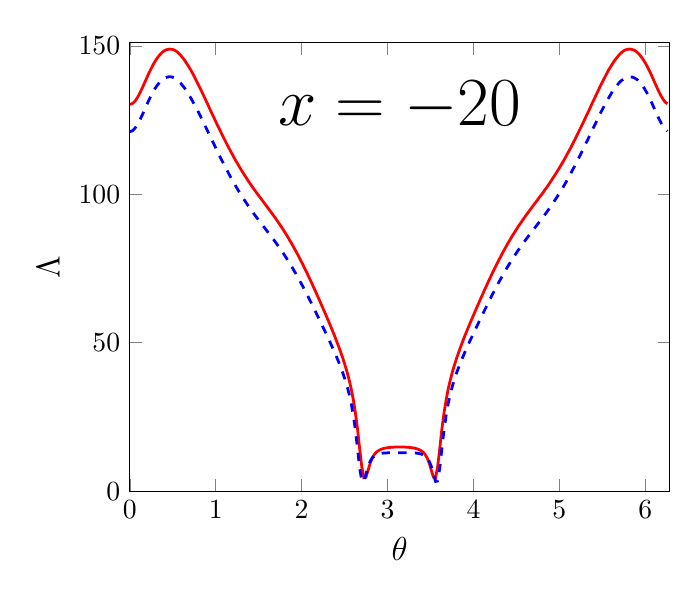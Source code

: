 \begin{tikzpicture}[scale=1]

  \begin{axis}[
    xmin = 0,
    xmax = 6.283,
    ymin = 0,
    ymax = 151,
    xlabel = {\large $\theta$},
    ylabel = {\large ${\Lambda}$},
    ylabel near ticks,
    title style={at={(0.5,0.9)},anchor=north},
    title = {\Huge $x = -20$},
  ]

\addplot[red,line width=1pt] coordinates{
(0.0e+00,1.303e+02)
(2.454e-02,1.305e+02)
(4.909e-02,1.31e+02)
(7.363e-02,1.319e+02)
(9.818e-02,1.331e+02)
(1.227e-01,1.345e+02)
(1.473e-01,1.36e+02)
(1.718e-01,1.376e+02)
(1.964e-01,1.392e+02)
(2.209e-01,1.408e+02)
(2.454e-01,1.422e+02)
(2.7e-01,1.436e+02)
(2.945e-01,1.448e+02)
(3.191e-01,1.459e+02)
(3.436e-01,1.468e+02)
(3.682e-01,1.476e+02)
(3.927e-01,1.482e+02)
(4.172e-01,1.486e+02)
(4.418e-01,1.488e+02)
(4.663e-01,1.489e+02)
(4.909e-01,1.488e+02)
(5.154e-01,1.486e+02)
(5.4e-01,1.482e+02)
(5.645e-01,1.476e+02)
(5.891e-01,1.469e+02)
(6.136e-01,1.46e+02)
(6.381e-01,1.451e+02)
(6.627e-01,1.44e+02)
(6.872e-01,1.429e+02)
(7.118e-01,1.417e+02)
(7.363e-01,1.404e+02)
(7.609e-01,1.39e+02)
(7.854e-01,1.376e+02)
(8.099e-01,1.362e+02)
(8.345e-01,1.347e+02)
(8.59e-01,1.332e+02)
(8.836e-01,1.317e+02)
(9.081e-01,1.302e+02)
(9.327e-01,1.286e+02)
(9.572e-01,1.271e+02)
(9.818e-01,1.256e+02)
(1.006e+00,1.241e+02)
(1.031e+00,1.226e+02)
(1.055e+00,1.212e+02)
(1.08e+00,1.197e+02)
(1.105e+00,1.183e+02)
(1.129e+00,1.169e+02)
(1.154e+00,1.155e+02)
(1.178e+00,1.142e+02)
(1.203e+00,1.129e+02)
(1.227e+00,1.116e+02)
(1.252e+00,1.104e+02)
(1.276e+00,1.092e+02)
(1.301e+00,1.08e+02)
(1.325e+00,1.069e+02)
(1.35e+00,1.058e+02)
(1.374e+00,1.047e+02)
(1.399e+00,1.036e+02)
(1.423e+00,1.026e+02)
(1.448e+00,1.016e+02)
(1.473e+00,1.006e+02)
(1.497e+00,9.966e+01)
(1.522e+00,9.87e+01)
(1.546e+00,9.775e+01)
(1.571e+00,9.681e+01)
(1.595e+00,9.586e+01)
(1.62e+00,9.491e+01)
(1.644e+00,9.395e+01)
(1.669e+00,9.298e+01)
(1.694e+00,9.199e+01)
(1.718e+00,9.097e+01)
(1.743e+00,8.994e+01)
(1.767e+00,8.887e+01)
(1.792e+00,8.778e+01)
(1.816e+00,8.665e+01)
(1.841e+00,8.549e+01)
(1.865e+00,8.43e+01)
(1.89e+00,8.307e+01)
(1.914e+00,8.18e+01)
(1.939e+00,8.05e+01)
(1.964e+00,7.916e+01)
(1.988e+00,7.779e+01)
(2.013e+00,7.639e+01)
(2.037e+00,7.495e+01)
(2.062e+00,7.349e+01)
(2.086e+00,7.2e+01)
(2.111e+00,7.048e+01)
(2.135e+00,6.894e+01)
(2.16e+00,6.738e+01)
(2.184e+00,6.579e+01)
(2.209e+00,6.419e+01)
(2.233e+00,6.258e+01)
(2.258e+00,6.095e+01)
(2.283e+00,5.93e+01)
(2.307e+00,5.763e+01)
(2.332e+00,5.594e+01)
(2.356e+00,5.422e+01)
(2.381e+00,5.247e+01)
(2.405e+00,5.067e+01)
(2.43e+00,4.88e+01)
(2.454e+00,4.686e+01)
(2.479e+00,4.48e+01)
(2.503e+00,4.259e+01)
(2.528e+00,4.019e+01)
(2.553e+00,3.749e+01)
(2.577e+00,3.441e+01)
(2.602e+00,3.075e+01)
(2.626e+00,2.629e+01)
(2.651e+00,2.08e+01)
(2.675e+00,1.437e+01)
(2.7e+00,8.178e+00)
(2.724e+00,4.533e+00)
(2.749e+00,4.719e+00)
(2.773e+00,7.011e+00)
(2.798e+00,9.443e+00)
(2.822e+00,1.122e+01)
(2.847e+00,1.241e+01)
(2.872e+00,1.318e+01)
(2.896e+00,1.37e+01)
(2.921e+00,1.405e+01)
(2.945e+00,1.43e+01)
(2.97e+00,1.448e+01)
(2.994e+00,1.461e+01)
(3.019e+00,1.47e+01)
(3.043e+00,1.478e+01)
(3.068e+00,1.482e+01)
(3.092e+00,1.486e+01)
(3.117e+00,1.488e+01)
(3.142e+00,1.489e+01)
(3.166e+00,1.488e+01)
(3.191e+00,1.486e+01)
(3.215e+00,1.482e+01)
(3.24e+00,1.478e+01)
(3.264e+00,1.47e+01)
(3.289e+00,1.461e+01)
(3.313e+00,1.448e+01)
(3.338e+00,1.43e+01)
(3.362e+00,1.405e+01)
(3.387e+00,1.37e+01)
(3.412e+00,1.318e+01)
(3.436e+00,1.241e+01)
(3.461e+00,1.122e+01)
(3.485e+00,9.443e+00)
(3.51e+00,7.011e+00)
(3.534e+00,4.719e+00)
(3.559e+00,4.533e+00)
(3.583e+00,8.178e+00)
(3.608e+00,1.437e+01)
(3.632e+00,2.08e+01)
(3.657e+00,2.629e+01)
(3.682e+00,3.075e+01)
(3.706e+00,3.441e+01)
(3.731e+00,3.749e+01)
(3.755e+00,4.019e+01)
(3.78e+00,4.259e+01)
(3.804e+00,4.48e+01)
(3.829e+00,4.686e+01)
(3.853e+00,4.88e+01)
(3.878e+00,5.067e+01)
(3.902e+00,5.247e+01)
(3.927e+00,5.422e+01)
(3.951e+00,5.594e+01)
(3.976e+00,5.763e+01)
(4.001e+00,5.93e+01)
(4.025e+00,6.095e+01)
(4.05e+00,6.258e+01)
(4.074e+00,6.419e+01)
(4.099e+00,6.579e+01)
(4.123e+00,6.738e+01)
(4.148e+00,6.894e+01)
(4.172e+00,7.048e+01)
(4.197e+00,7.2e+01)
(4.221e+00,7.349e+01)
(4.246e+00,7.495e+01)
(4.271e+00,7.639e+01)
(4.295e+00,7.779e+01)
(4.32e+00,7.916e+01)
(4.344e+00,8.05e+01)
(4.369e+00,8.18e+01)
(4.393e+00,8.307e+01)
(4.418e+00,8.43e+01)
(4.442e+00,8.549e+01)
(4.467e+00,8.665e+01)
(4.492e+00,8.778e+01)
(4.516e+00,8.887e+01)
(4.541e+00,8.994e+01)
(4.565e+00,9.097e+01)
(4.59e+00,9.199e+01)
(4.614e+00,9.298e+01)
(4.639e+00,9.395e+01)
(4.663e+00,9.491e+01)
(4.688e+00,9.586e+01)
(4.712e+00,9.681e+01)
(4.737e+00,9.775e+01)
(4.761e+00,9.87e+01)
(4.786e+00,9.966e+01)
(4.811e+00,1.006e+02)
(4.835e+00,1.016e+02)
(4.86e+00,1.026e+02)
(4.884e+00,1.036e+02)
(4.909e+00,1.047e+02)
(4.933e+00,1.058e+02)
(4.958e+00,1.069e+02)
(4.982e+00,1.08e+02)
(5.007e+00,1.092e+02)
(5.032e+00,1.104e+02)
(5.056e+00,1.116e+02)
(5.08e+00,1.129e+02)
(5.105e+00,1.142e+02)
(5.13e+00,1.155e+02)
(5.154e+00,1.169e+02)
(5.179e+00,1.183e+02)
(5.203e+00,1.197e+02)
(5.228e+00,1.212e+02)
(5.252e+00,1.226e+02)
(5.277e+00,1.241e+02)
(5.301e+00,1.256e+02)
(5.326e+00,1.271e+02)
(5.351e+00,1.286e+02)
(5.375e+00,1.302e+02)
(5.4e+00,1.317e+02)
(5.424e+00,1.332e+02)
(5.449e+00,1.347e+02)
(5.473e+00,1.362e+02)
(5.498e+00,1.376e+02)
(5.522e+00,1.39e+02)
(5.547e+00,1.404e+02)
(5.571e+00,1.417e+02)
(5.596e+00,1.429e+02)
(5.62e+00,1.44e+02)
(5.645e+00,1.451e+02)
(5.67e+00,1.46e+02)
(5.694e+00,1.469e+02)
(5.719e+00,1.476e+02)
(5.743e+00,1.482e+02)
(5.768e+00,1.486e+02)
(5.792e+00,1.488e+02)
(5.817e+00,1.489e+02)
(5.841e+00,1.488e+02)
(5.866e+00,1.486e+02)
(5.891e+00,1.482e+02)
(5.915e+00,1.476e+02)
(5.94e+00,1.468e+02)
(5.964e+00,1.459e+02)
(5.989e+00,1.448e+02)
(6.013e+00,1.436e+02)
(6.038e+00,1.422e+02)
(6.062e+00,1.408e+02)
(6.087e+00,1.392e+02)
(6.111e+00,1.376e+02)
(6.136e+00,1.36e+02)
(6.16e+00,1.345e+02)
(6.185e+00,1.331e+02)
(6.21e+00,1.319e+02)
(6.234e+00,1.31e+02)
(6.259e+00,1.305e+02)
};



\addplot[blue,dashed,line width=1pt] coordinates{
(0.0e+00,1.211e+02)
(2.454e-02,1.213e+02)
(4.909e-02,1.219e+02)
(7.363e-02,1.228e+02)
(9.818e-02,1.24e+02)
(1.227e-01,1.254e+02)
(1.473e-01,1.269e+02)
(1.718e-01,1.285e+02)
(1.964e-01,1.301e+02)
(2.209e-01,1.317e+02)
(2.454e-01,1.331e+02)
(2.7e-01,1.345e+02)
(2.945e-01,1.357e+02)
(3.191e-01,1.367e+02)
(3.436e-01,1.376e+02)
(3.682e-01,1.384e+02)
(3.927e-01,1.389e+02)
(4.172e-01,1.393e+02)
(4.418e-01,1.395e+02)
(4.663e-01,1.396e+02)
(4.909e-01,1.395e+02)
(5.154e-01,1.392e+02)
(5.4e-01,1.387e+02)
(5.645e-01,1.382e+02)
(5.891e-01,1.375e+02)
(6.136e-01,1.366e+02)
(6.381e-01,1.357e+02)
(6.627e-01,1.347e+02)
(6.872e-01,1.335e+02)
(7.118e-01,1.323e+02)
(7.363e-01,1.31e+02)
(7.609e-01,1.297e+02)
(7.854e-01,1.284e+02)
(8.099e-01,1.27e+02)
(8.345e-01,1.255e+02)
(8.59e-01,1.24e+02)
(8.836e-01,1.226e+02)
(9.081e-01,1.211e+02)
(9.327e-01,1.196e+02)
(9.572e-01,1.181e+02)
(9.818e-01,1.167e+02)
(1.006e+00,1.152e+02)
(1.031e+00,1.137e+02)
(1.055e+00,1.123e+02)
(1.08e+00,1.109e+02)
(1.105e+00,1.095e+02)
(1.129e+00,1.082e+02)
(1.154e+00,1.068e+02)
(1.178e+00,1.055e+02)
(1.203e+00,1.042e+02)
(1.227e+00,1.03e+02)
(1.252e+00,1.018e+02)
(1.276e+00,1.006e+02)
(1.301e+00,9.95e+01)
(1.325e+00,9.84e+01)
(1.35e+00,9.731e+01)
(1.374e+00,9.627e+01)
(1.399e+00,9.524e+01)
(1.423e+00,9.425e+01)
(1.448e+00,9.326e+01)
(1.473e+00,9.232e+01)
(1.497e+00,9.137e+01)
(1.522e+00,9.045e+01)
(1.546e+00,8.952e+01)
(1.571e+00,8.861e+01)
(1.595e+00,8.769e+01)
(1.62e+00,8.678e+01)
(1.644e+00,8.584e+01)
(1.669e+00,8.49e+01)
(1.694e+00,8.393e+01)
(1.718e+00,8.296e+01)
(1.743e+00,8.195e+01)
(1.767e+00,8.093e+01)
(1.792e+00,7.987e+01)
(1.816e+00,7.879e+01)
(1.841e+00,7.768e+01)
(1.865e+00,7.653e+01)
(1.89e+00,7.535e+01)
(1.914e+00,7.414e+01)
(1.939e+00,7.29e+01)
(1.964e+00,7.163e+01)
(1.988e+00,7.033e+01)
(2.013e+00,6.9e+01)
(2.037e+00,6.764e+01)
(2.062e+00,6.627e+01)
(2.086e+00,6.487e+01)
(2.111e+00,6.345e+01)
(2.135e+00,6.201e+01)
(2.16e+00,6.056e+01)
(2.184e+00,5.91e+01)
(2.209e+00,5.763e+01)
(2.233e+00,5.614e+01)
(2.258e+00,5.465e+01)
(2.283e+00,5.315e+01)
(2.307e+00,5.163e+01)
(2.332e+00,5.01e+01)
(2.356e+00,4.854e+01)
(2.381e+00,4.694e+01)
(2.405e+00,4.53e+01)
(2.43e+00,4.359e+01)
(2.454e+00,4.179e+01)
(2.479e+00,3.986e+01)
(2.503e+00,3.776e+01)
(2.528e+00,3.542e+01)
(2.553e+00,3.271e+01)
(2.577e+00,2.949e+01)
(2.602e+00,2.55e+01)
(2.626e+00,2.046e+01)
(2.651e+00,1.423e+01)
(2.675e+00,7.749e+00)
(2.7e+00,3.432e+00)
(2.724e+00,3.268e+00)
(2.749e+00,5.711e+00)
(2.773e+00,8.273e+00)
(2.798e+00,1.008e+01)
(2.822e+00,1.118e+01)
(2.847e+00,1.187e+01)
(2.872e+00,1.227e+01)
(2.896e+00,1.254e+01)
(2.921e+00,1.27e+01)
(2.945e+00,1.281e+01)
(2.97e+00,1.286e+01)
(2.994e+00,1.29e+01)
(3.019e+00,1.291e+01)
(3.043e+00,1.293e+01)
(3.068e+00,1.292e+01)
(3.092e+00,1.294e+01)
(3.117e+00,1.292e+01)
(3.142e+00,1.293e+01)
(3.166e+00,1.292e+01)
(3.191e+00,1.294e+01)
(3.215e+00,1.292e+01)
(3.24e+00,1.293e+01)
(3.264e+00,1.291e+01)
(3.289e+00,1.29e+01)
(3.313e+00,1.286e+01)
(3.338e+00,1.281e+01)
(3.362e+00,1.27e+01)
(3.387e+00,1.254e+01)
(3.412e+00,1.227e+01)
(3.436e+00,1.187e+01)
(3.461e+00,1.118e+01)
(3.485e+00,1.008e+01)
(3.51e+00,8.273e+00)
(3.534e+00,5.711e+00)
(3.559e+00,3.268e+00)
(3.583e+00,3.432e+00)
(3.608e+00,7.749e+00)
(3.632e+00,1.423e+01)
(3.657e+00,2.046e+01)
(3.682e+00,2.55e+01)
(3.706e+00,2.949e+01)
(3.731e+00,3.271e+01)
(3.755e+00,3.542e+01)
(3.78e+00,3.776e+01)
(3.804e+00,3.986e+01)
(3.829e+00,4.179e+01)
(3.853e+00,4.359e+01)
(3.878e+00,4.53e+01)
(3.902e+00,4.694e+01)
(3.927e+00,4.854e+01)
(3.951e+00,5.01e+01)
(3.976e+00,5.163e+01)
(4.001e+00,5.315e+01)
(4.025e+00,5.465e+01)
(4.05e+00,5.614e+01)
(4.074e+00,5.763e+01)
(4.099e+00,5.91e+01)
(4.123e+00,6.056e+01)
(4.148e+00,6.201e+01)
(4.172e+00,6.345e+01)
(4.197e+00,6.487e+01)
(4.221e+00,6.627e+01)
(4.246e+00,6.764e+01)
(4.271e+00,6.9e+01)
(4.295e+00,7.033e+01)
(4.32e+00,7.163e+01)
(4.344e+00,7.29e+01)
(4.369e+00,7.414e+01)
(4.393e+00,7.535e+01)
(4.418e+00,7.653e+01)
(4.442e+00,7.768e+01)
(4.467e+00,7.879e+01)
(4.492e+00,7.987e+01)
(4.516e+00,8.093e+01)
(4.541e+00,8.195e+01)
(4.565e+00,8.296e+01)
(4.59e+00,8.393e+01)
(4.614e+00,8.49e+01)
(4.639e+00,8.584e+01)
(4.663e+00,8.678e+01)
(4.688e+00,8.769e+01)
(4.712e+00,8.861e+01)
(4.737e+00,8.952e+01)
(4.761e+00,9.045e+01)
(4.786e+00,9.137e+01)
(4.811e+00,9.232e+01)
(4.835e+00,9.326e+01)
(4.86e+00,9.425e+01)
(4.884e+00,9.524e+01)
(4.909e+00,9.627e+01)
(4.933e+00,9.731e+01)
(4.958e+00,9.84e+01)
(4.982e+00,9.95e+01)
(5.007e+00,1.006e+02)
(5.032e+00,1.018e+02)
(5.056e+00,1.03e+02)
(5.08e+00,1.042e+02)
(5.105e+00,1.055e+02)
(5.13e+00,1.068e+02)
(5.154e+00,1.082e+02)
(5.179e+00,1.095e+02)
(5.203e+00,1.109e+02)
(5.228e+00,1.123e+02)
(5.252e+00,1.137e+02)
(5.277e+00,1.152e+02)
(5.301e+00,1.167e+02)
(5.326e+00,1.181e+02)
(5.351e+00,1.196e+02)
(5.375e+00,1.211e+02)
(5.4e+00,1.226e+02)
(5.424e+00,1.24e+02)
(5.449e+00,1.255e+02)
(5.473e+00,1.27e+02)
(5.498e+00,1.284e+02)
(5.522e+00,1.297e+02)
(5.547e+00,1.31e+02)
(5.571e+00,1.323e+02)
(5.596e+00,1.335e+02)
(5.62e+00,1.347e+02)
(5.645e+00,1.357e+02)
(5.67e+00,1.366e+02)
(5.694e+00,1.375e+02)
(5.719e+00,1.382e+02)
(5.743e+00,1.387e+02)
(5.768e+00,1.392e+02)
(5.792e+00,1.395e+02)
(5.817e+00,1.396e+02)
(5.841e+00,1.395e+02)
(5.866e+00,1.393e+02)
(5.891e+00,1.389e+02)
(5.915e+00,1.384e+02)
(5.94e+00,1.376e+02)
(5.964e+00,1.367e+02)
(5.989e+00,1.357e+02)
(6.013e+00,1.345e+02)
(6.038e+00,1.331e+02)
(6.062e+00,1.317e+02)
(6.087e+00,1.301e+02)
(6.111e+00,1.285e+02)
(6.136e+00,1.269e+02)
(6.16e+00,1.254e+02)
(6.185e+00,1.24e+02)
(6.21e+00,1.228e+02)
(6.234e+00,1.219e+02)
(6.259e+00,1.213e+02)
};

\end{axis}


\end{tikzpicture}
